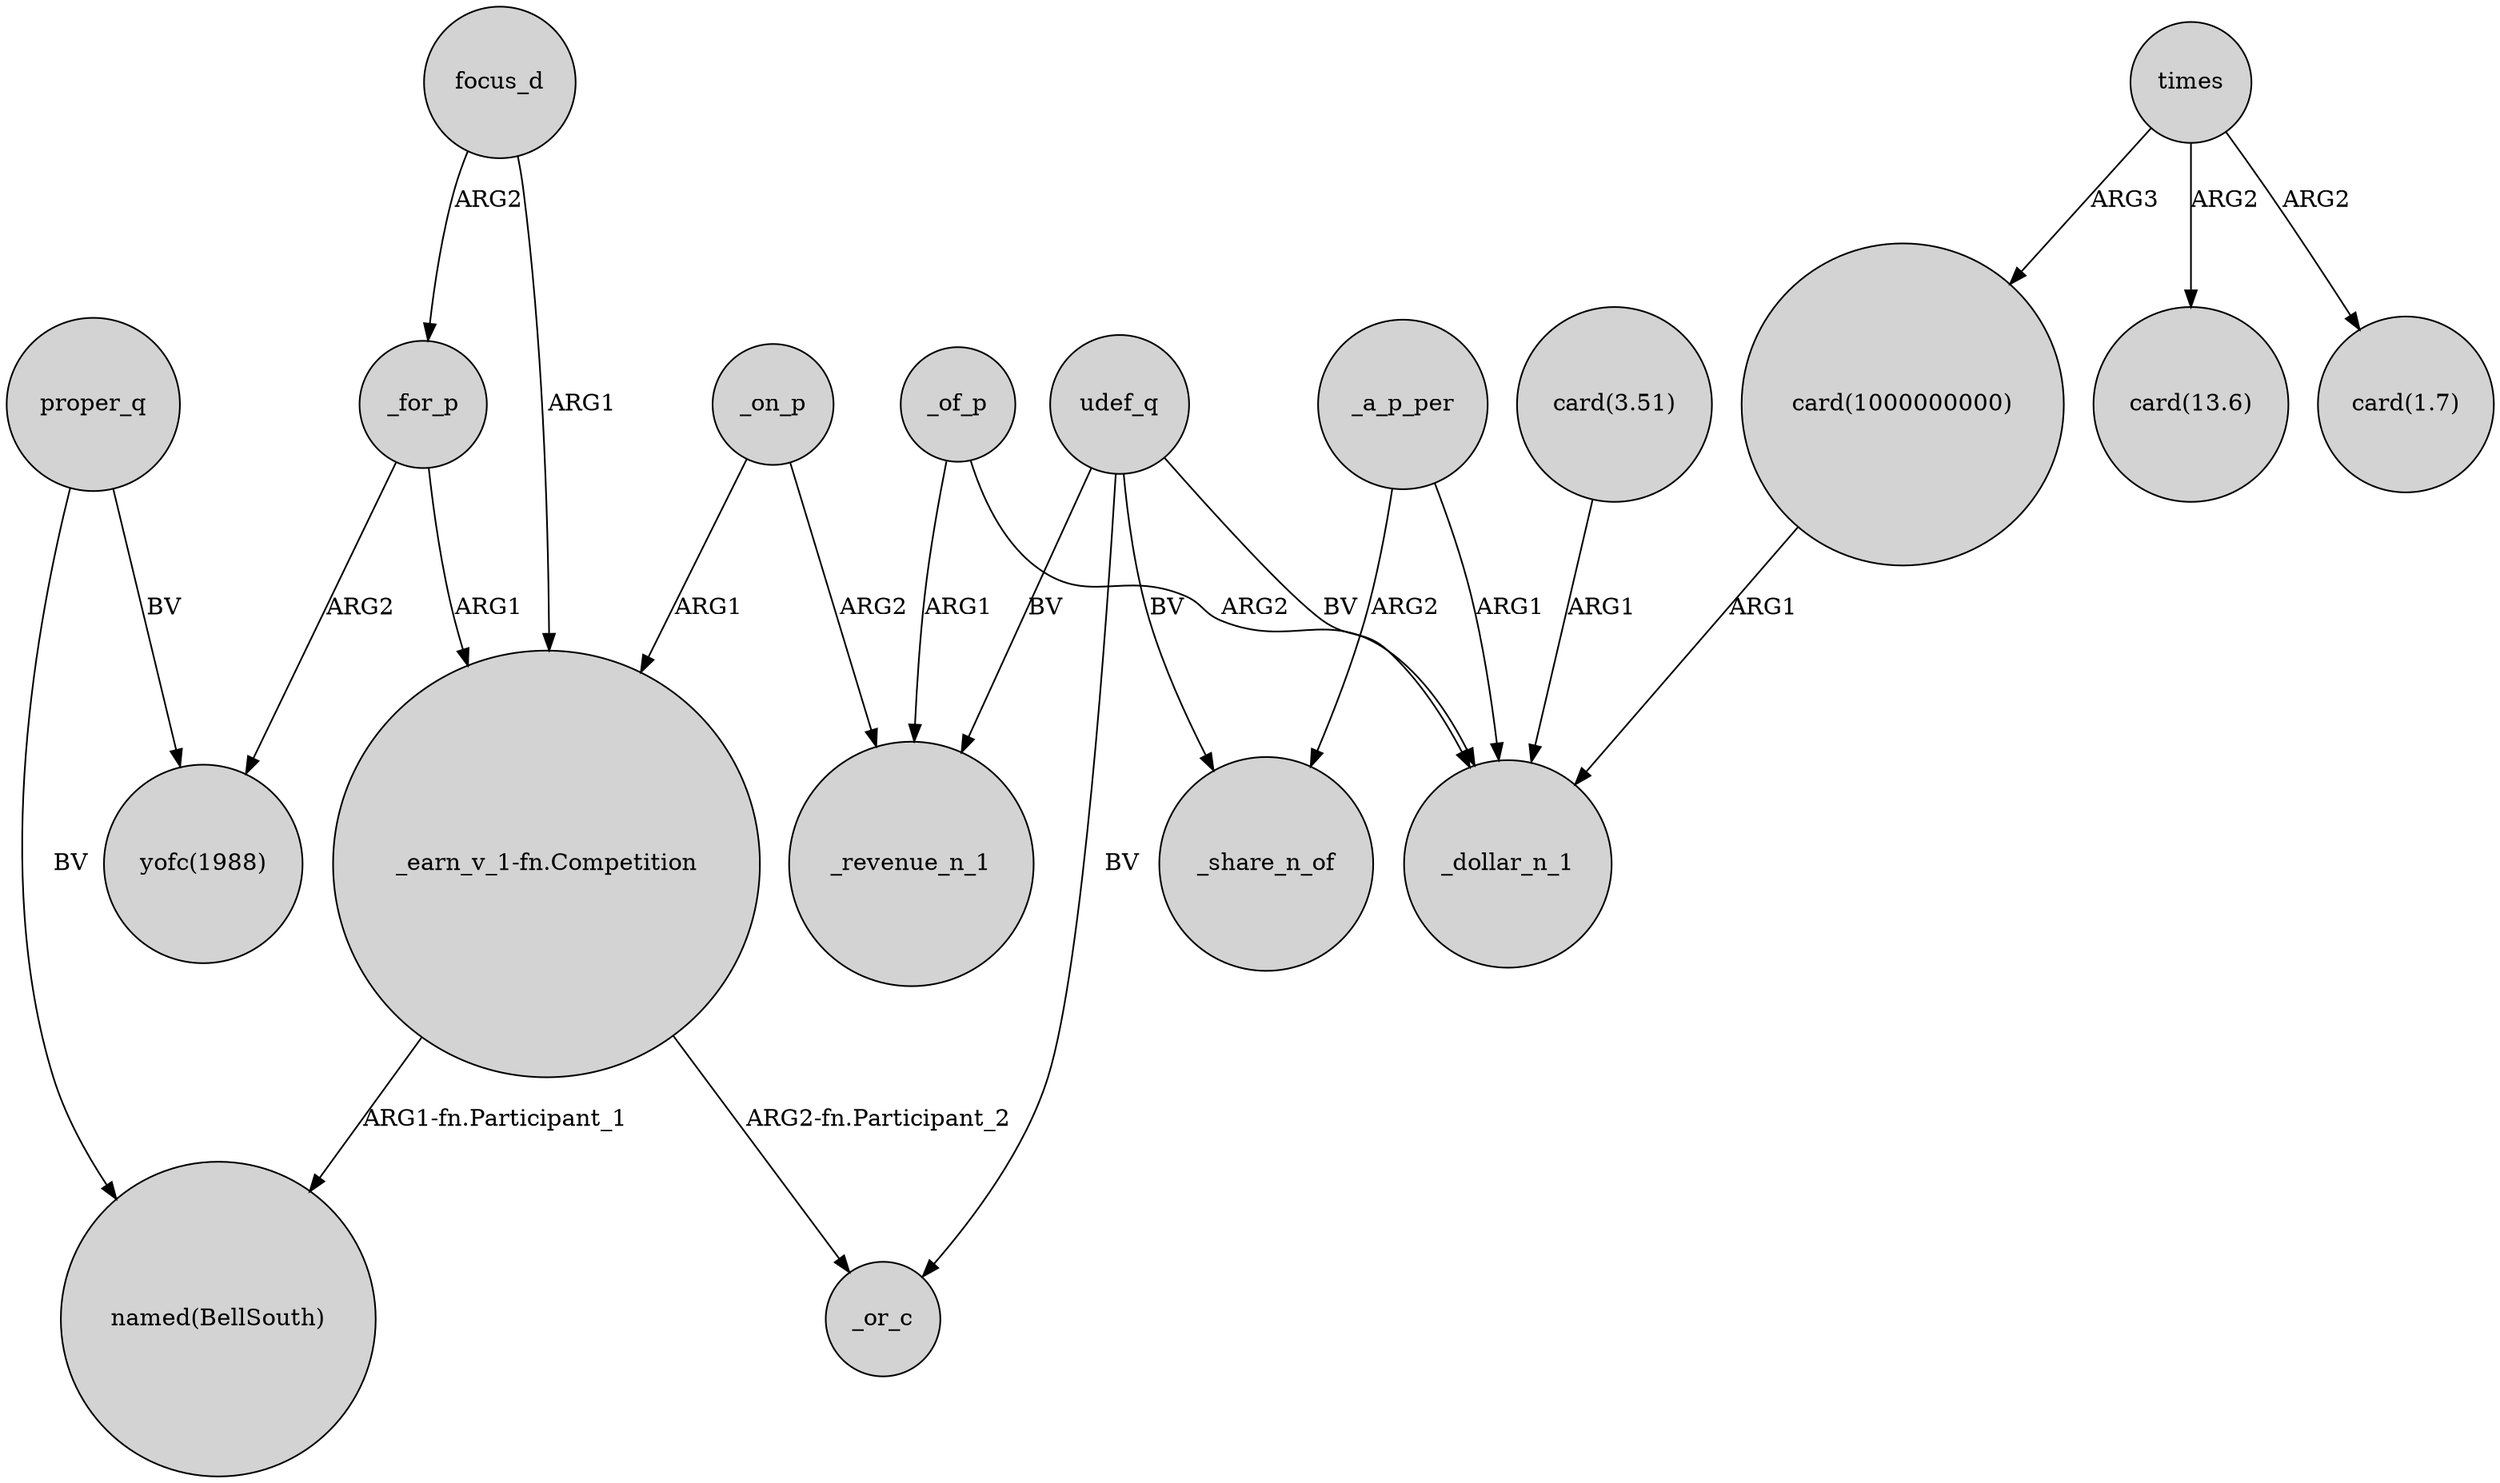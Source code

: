 digraph {
	node [shape=circle style=filled]
	"card(1000000000)" -> _dollar_n_1 [label=ARG1]
	times -> "card(13.6)" [label=ARG2]
	_for_p -> "yofc(1988)" [label=ARG2]
	"_earn_v_1-fn.Competition" -> "named(BellSouth)" [label="ARG1-fn.Participant_1"]
	_on_p -> "_earn_v_1-fn.Competition" [label=ARG1]
	times -> "card(1.7)" [label=ARG2]
	_on_p -> _revenue_n_1 [label=ARG2]
	_of_p -> _revenue_n_1 [label=ARG1]
	_for_p -> "_earn_v_1-fn.Competition" [label=ARG1]
	proper_q -> "named(BellSouth)" [label=BV]
	times -> "card(1000000000)" [label=ARG3]
	udef_q -> _revenue_n_1 [label=BV]
	udef_q -> _or_c [label=BV]
	_a_p_per -> _share_n_of [label=ARG2]
	udef_q -> _share_n_of [label=BV]
	udef_q -> _dollar_n_1 [label=BV]
	"card(3.51)" -> _dollar_n_1 [label=ARG1]
	"_earn_v_1-fn.Competition" -> _or_c [label="ARG2-fn.Participant_2"]
	focus_d -> "_earn_v_1-fn.Competition" [label=ARG1]
	proper_q -> "yofc(1988)" [label=BV]
	_a_p_per -> _dollar_n_1 [label=ARG1]
	focus_d -> _for_p [label=ARG2]
	_of_p -> _dollar_n_1 [label=ARG2]
}
